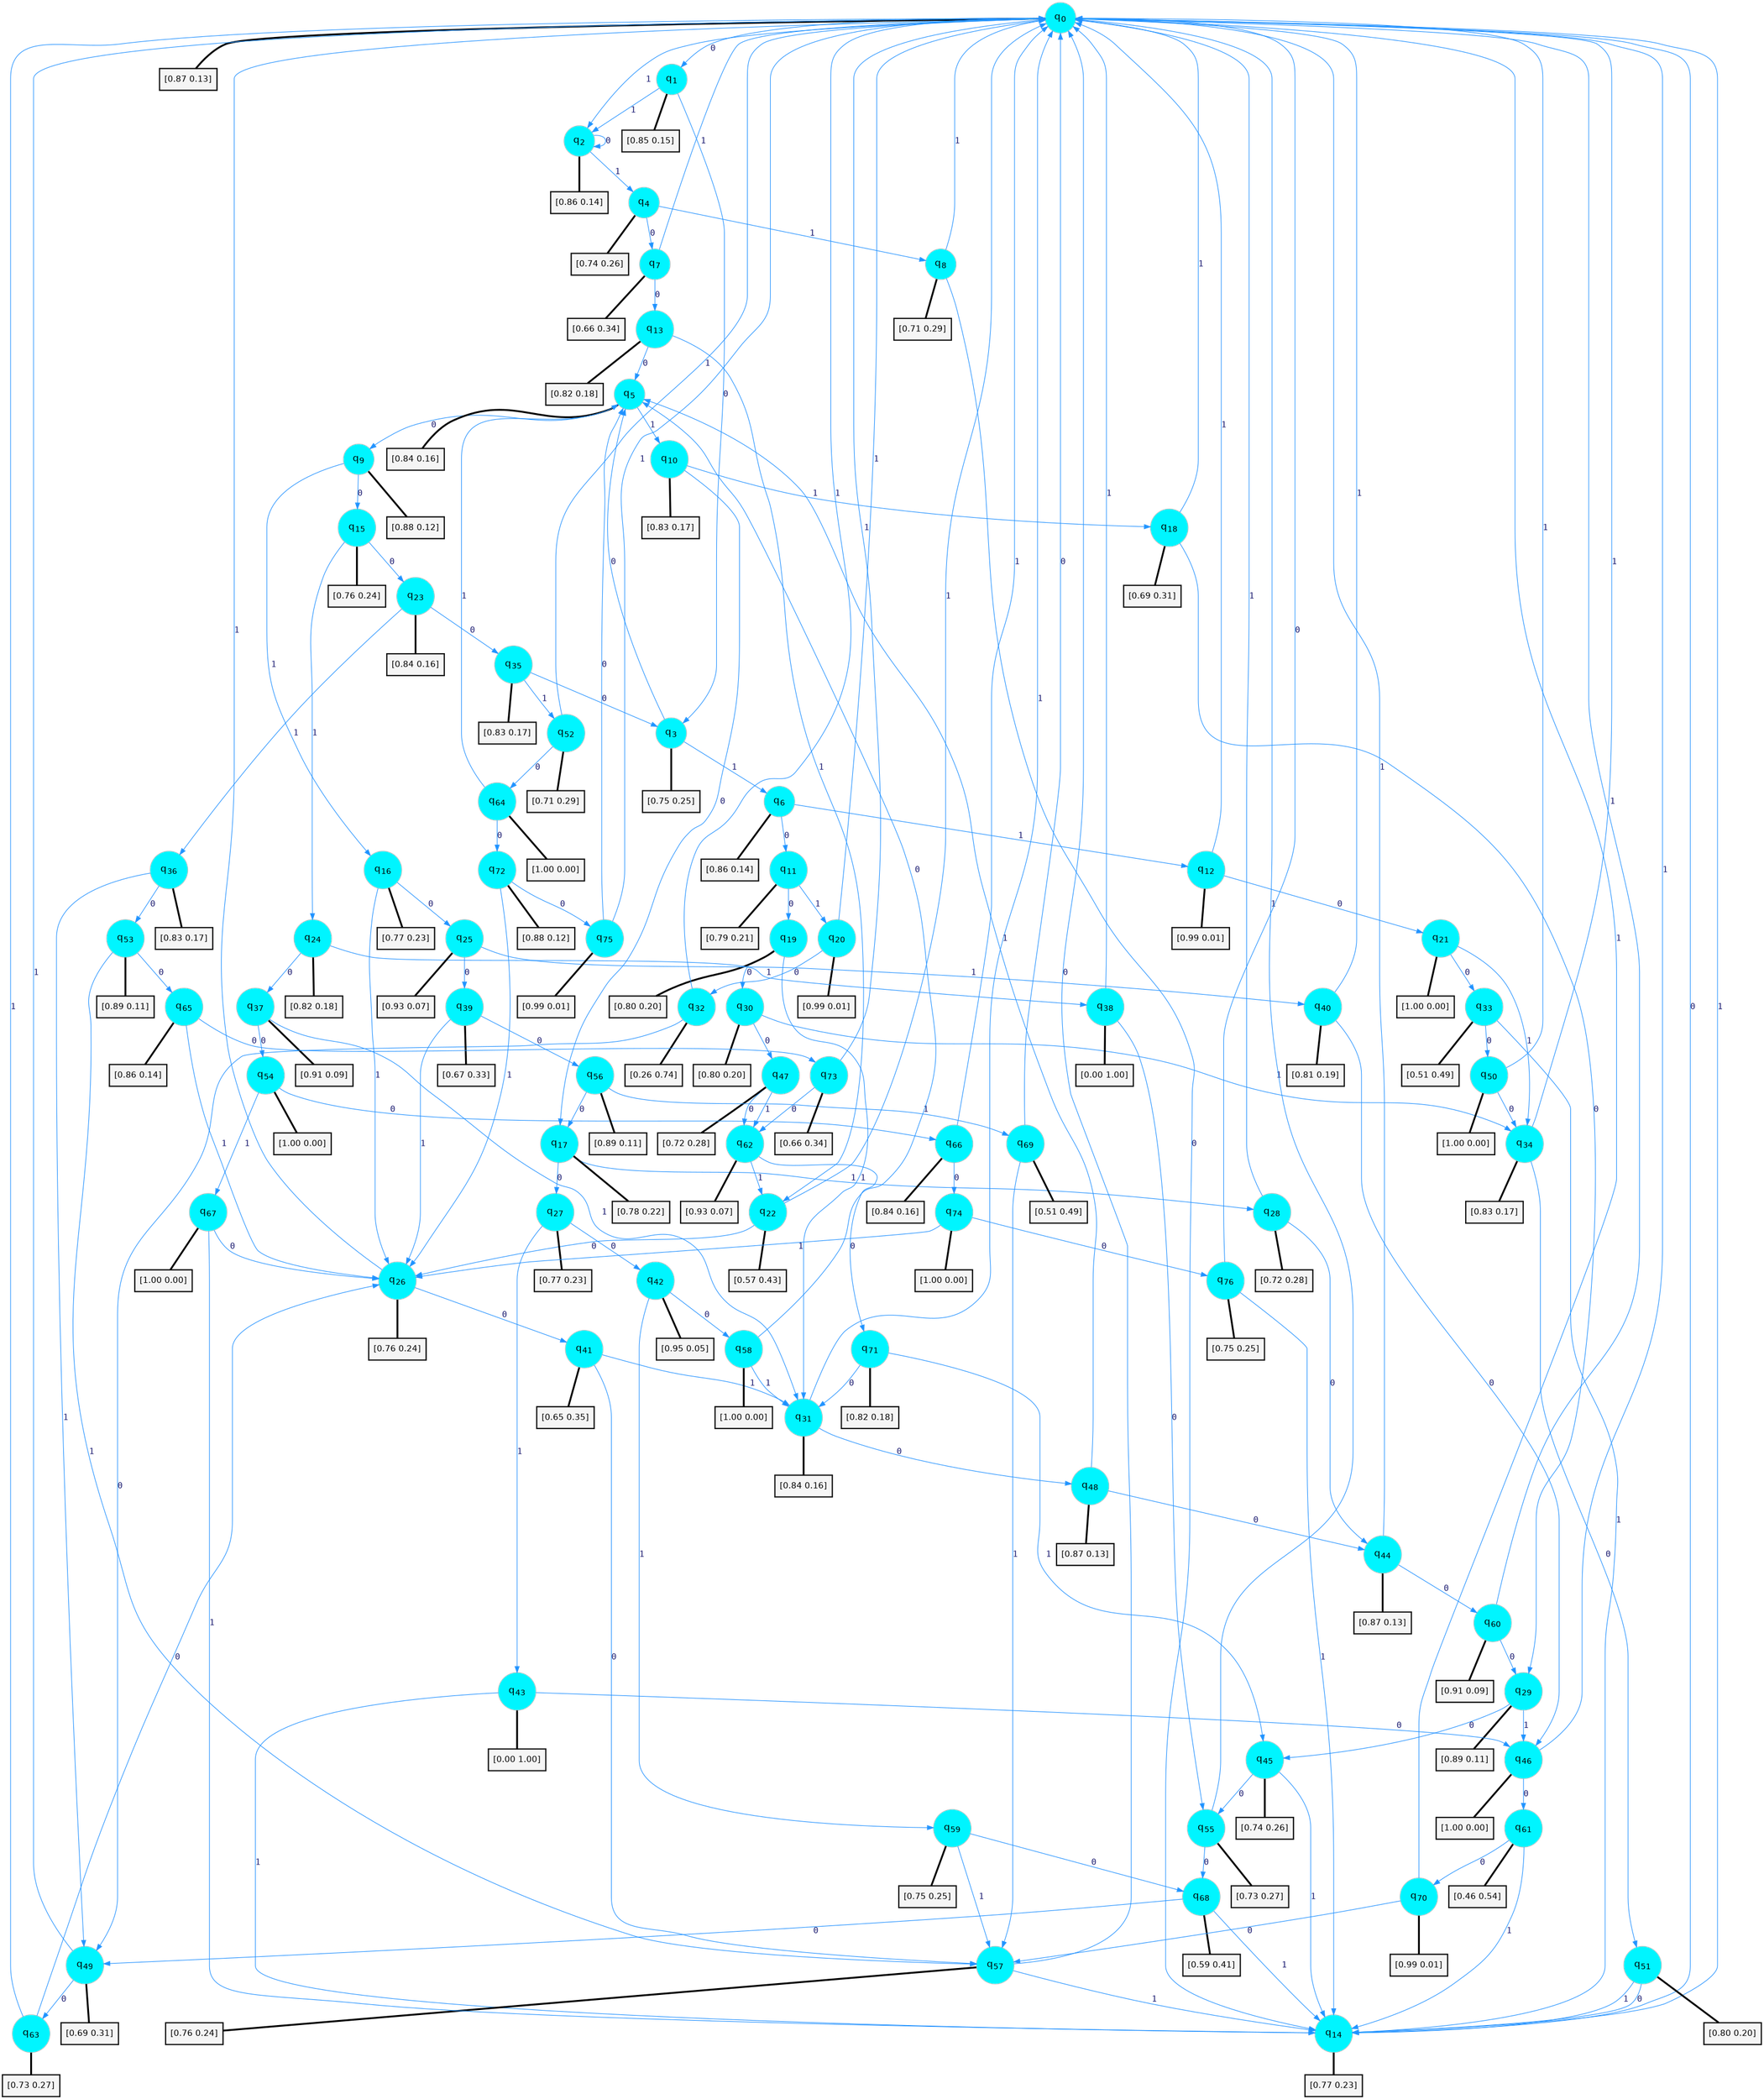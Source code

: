 digraph G {
graph [
bgcolor=transparent, dpi=300, rankdir=TD, size="40,25"];
node [
color=gray, fillcolor=turquoise1, fontcolor=black, fontname=Helvetica, fontsize=16, fontweight=bold, shape=circle, style=filled];
edge [
arrowsize=1, color=dodgerblue1, fontcolor=midnightblue, fontname=courier, fontweight=bold, penwidth=1, style=solid, weight=20];
0[label=<q<SUB>0</SUB>>];
1[label=<q<SUB>1</SUB>>];
2[label=<q<SUB>2</SUB>>];
3[label=<q<SUB>3</SUB>>];
4[label=<q<SUB>4</SUB>>];
5[label=<q<SUB>5</SUB>>];
6[label=<q<SUB>6</SUB>>];
7[label=<q<SUB>7</SUB>>];
8[label=<q<SUB>8</SUB>>];
9[label=<q<SUB>9</SUB>>];
10[label=<q<SUB>10</SUB>>];
11[label=<q<SUB>11</SUB>>];
12[label=<q<SUB>12</SUB>>];
13[label=<q<SUB>13</SUB>>];
14[label=<q<SUB>14</SUB>>];
15[label=<q<SUB>15</SUB>>];
16[label=<q<SUB>16</SUB>>];
17[label=<q<SUB>17</SUB>>];
18[label=<q<SUB>18</SUB>>];
19[label=<q<SUB>19</SUB>>];
20[label=<q<SUB>20</SUB>>];
21[label=<q<SUB>21</SUB>>];
22[label=<q<SUB>22</SUB>>];
23[label=<q<SUB>23</SUB>>];
24[label=<q<SUB>24</SUB>>];
25[label=<q<SUB>25</SUB>>];
26[label=<q<SUB>26</SUB>>];
27[label=<q<SUB>27</SUB>>];
28[label=<q<SUB>28</SUB>>];
29[label=<q<SUB>29</SUB>>];
30[label=<q<SUB>30</SUB>>];
31[label=<q<SUB>31</SUB>>];
32[label=<q<SUB>32</SUB>>];
33[label=<q<SUB>33</SUB>>];
34[label=<q<SUB>34</SUB>>];
35[label=<q<SUB>35</SUB>>];
36[label=<q<SUB>36</SUB>>];
37[label=<q<SUB>37</SUB>>];
38[label=<q<SUB>38</SUB>>];
39[label=<q<SUB>39</SUB>>];
40[label=<q<SUB>40</SUB>>];
41[label=<q<SUB>41</SUB>>];
42[label=<q<SUB>42</SUB>>];
43[label=<q<SUB>43</SUB>>];
44[label=<q<SUB>44</SUB>>];
45[label=<q<SUB>45</SUB>>];
46[label=<q<SUB>46</SUB>>];
47[label=<q<SUB>47</SUB>>];
48[label=<q<SUB>48</SUB>>];
49[label=<q<SUB>49</SUB>>];
50[label=<q<SUB>50</SUB>>];
51[label=<q<SUB>51</SUB>>];
52[label=<q<SUB>52</SUB>>];
53[label=<q<SUB>53</SUB>>];
54[label=<q<SUB>54</SUB>>];
55[label=<q<SUB>55</SUB>>];
56[label=<q<SUB>56</SUB>>];
57[label=<q<SUB>57</SUB>>];
58[label=<q<SUB>58</SUB>>];
59[label=<q<SUB>59</SUB>>];
60[label=<q<SUB>60</SUB>>];
61[label=<q<SUB>61</SUB>>];
62[label=<q<SUB>62</SUB>>];
63[label=<q<SUB>63</SUB>>];
64[label=<q<SUB>64</SUB>>];
65[label=<q<SUB>65</SUB>>];
66[label=<q<SUB>66</SUB>>];
67[label=<q<SUB>67</SUB>>];
68[label=<q<SUB>68</SUB>>];
69[label=<q<SUB>69</SUB>>];
70[label=<q<SUB>70</SUB>>];
71[label=<q<SUB>71</SUB>>];
72[label=<q<SUB>72</SUB>>];
73[label=<q<SUB>73</SUB>>];
74[label=<q<SUB>74</SUB>>];
75[label=<q<SUB>75</SUB>>];
76[label=<q<SUB>76</SUB>>];
77[label="[0.87 0.13]", shape=box,fontcolor=black, fontname=Helvetica, fontsize=14, penwidth=2, fillcolor=whitesmoke,color=black];
78[label="[0.85 0.15]", shape=box,fontcolor=black, fontname=Helvetica, fontsize=14, penwidth=2, fillcolor=whitesmoke,color=black];
79[label="[0.86 0.14]", shape=box,fontcolor=black, fontname=Helvetica, fontsize=14, penwidth=2, fillcolor=whitesmoke,color=black];
80[label="[0.75 0.25]", shape=box,fontcolor=black, fontname=Helvetica, fontsize=14, penwidth=2, fillcolor=whitesmoke,color=black];
81[label="[0.74 0.26]", shape=box,fontcolor=black, fontname=Helvetica, fontsize=14, penwidth=2, fillcolor=whitesmoke,color=black];
82[label="[0.84 0.16]", shape=box,fontcolor=black, fontname=Helvetica, fontsize=14, penwidth=2, fillcolor=whitesmoke,color=black];
83[label="[0.86 0.14]", shape=box,fontcolor=black, fontname=Helvetica, fontsize=14, penwidth=2, fillcolor=whitesmoke,color=black];
84[label="[0.66 0.34]", shape=box,fontcolor=black, fontname=Helvetica, fontsize=14, penwidth=2, fillcolor=whitesmoke,color=black];
85[label="[0.71 0.29]", shape=box,fontcolor=black, fontname=Helvetica, fontsize=14, penwidth=2, fillcolor=whitesmoke,color=black];
86[label="[0.88 0.12]", shape=box,fontcolor=black, fontname=Helvetica, fontsize=14, penwidth=2, fillcolor=whitesmoke,color=black];
87[label="[0.83 0.17]", shape=box,fontcolor=black, fontname=Helvetica, fontsize=14, penwidth=2, fillcolor=whitesmoke,color=black];
88[label="[0.79 0.21]", shape=box,fontcolor=black, fontname=Helvetica, fontsize=14, penwidth=2, fillcolor=whitesmoke,color=black];
89[label="[0.99 0.01]", shape=box,fontcolor=black, fontname=Helvetica, fontsize=14, penwidth=2, fillcolor=whitesmoke,color=black];
90[label="[0.82 0.18]", shape=box,fontcolor=black, fontname=Helvetica, fontsize=14, penwidth=2, fillcolor=whitesmoke,color=black];
91[label="[0.77 0.23]", shape=box,fontcolor=black, fontname=Helvetica, fontsize=14, penwidth=2, fillcolor=whitesmoke,color=black];
92[label="[0.76 0.24]", shape=box,fontcolor=black, fontname=Helvetica, fontsize=14, penwidth=2, fillcolor=whitesmoke,color=black];
93[label="[0.77 0.23]", shape=box,fontcolor=black, fontname=Helvetica, fontsize=14, penwidth=2, fillcolor=whitesmoke,color=black];
94[label="[0.78 0.22]", shape=box,fontcolor=black, fontname=Helvetica, fontsize=14, penwidth=2, fillcolor=whitesmoke,color=black];
95[label="[0.69 0.31]", shape=box,fontcolor=black, fontname=Helvetica, fontsize=14, penwidth=2, fillcolor=whitesmoke,color=black];
96[label="[0.80 0.20]", shape=box,fontcolor=black, fontname=Helvetica, fontsize=14, penwidth=2, fillcolor=whitesmoke,color=black];
97[label="[0.99 0.01]", shape=box,fontcolor=black, fontname=Helvetica, fontsize=14, penwidth=2, fillcolor=whitesmoke,color=black];
98[label="[1.00 0.00]", shape=box,fontcolor=black, fontname=Helvetica, fontsize=14, penwidth=2, fillcolor=whitesmoke,color=black];
99[label="[0.57 0.43]", shape=box,fontcolor=black, fontname=Helvetica, fontsize=14, penwidth=2, fillcolor=whitesmoke,color=black];
100[label="[0.84 0.16]", shape=box,fontcolor=black, fontname=Helvetica, fontsize=14, penwidth=2, fillcolor=whitesmoke,color=black];
101[label="[0.82 0.18]", shape=box,fontcolor=black, fontname=Helvetica, fontsize=14, penwidth=2, fillcolor=whitesmoke,color=black];
102[label="[0.93 0.07]", shape=box,fontcolor=black, fontname=Helvetica, fontsize=14, penwidth=2, fillcolor=whitesmoke,color=black];
103[label="[0.76 0.24]", shape=box,fontcolor=black, fontname=Helvetica, fontsize=14, penwidth=2, fillcolor=whitesmoke,color=black];
104[label="[0.77 0.23]", shape=box,fontcolor=black, fontname=Helvetica, fontsize=14, penwidth=2, fillcolor=whitesmoke,color=black];
105[label="[0.72 0.28]", shape=box,fontcolor=black, fontname=Helvetica, fontsize=14, penwidth=2, fillcolor=whitesmoke,color=black];
106[label="[0.89 0.11]", shape=box,fontcolor=black, fontname=Helvetica, fontsize=14, penwidth=2, fillcolor=whitesmoke,color=black];
107[label="[0.80 0.20]", shape=box,fontcolor=black, fontname=Helvetica, fontsize=14, penwidth=2, fillcolor=whitesmoke,color=black];
108[label="[0.84 0.16]", shape=box,fontcolor=black, fontname=Helvetica, fontsize=14, penwidth=2, fillcolor=whitesmoke,color=black];
109[label="[0.26 0.74]", shape=box,fontcolor=black, fontname=Helvetica, fontsize=14, penwidth=2, fillcolor=whitesmoke,color=black];
110[label="[0.51 0.49]", shape=box,fontcolor=black, fontname=Helvetica, fontsize=14, penwidth=2, fillcolor=whitesmoke,color=black];
111[label="[0.83 0.17]", shape=box,fontcolor=black, fontname=Helvetica, fontsize=14, penwidth=2, fillcolor=whitesmoke,color=black];
112[label="[0.83 0.17]", shape=box,fontcolor=black, fontname=Helvetica, fontsize=14, penwidth=2, fillcolor=whitesmoke,color=black];
113[label="[0.83 0.17]", shape=box,fontcolor=black, fontname=Helvetica, fontsize=14, penwidth=2, fillcolor=whitesmoke,color=black];
114[label="[0.91 0.09]", shape=box,fontcolor=black, fontname=Helvetica, fontsize=14, penwidth=2, fillcolor=whitesmoke,color=black];
115[label="[0.00 1.00]", shape=box,fontcolor=black, fontname=Helvetica, fontsize=14, penwidth=2, fillcolor=whitesmoke,color=black];
116[label="[0.67 0.33]", shape=box,fontcolor=black, fontname=Helvetica, fontsize=14, penwidth=2, fillcolor=whitesmoke,color=black];
117[label="[0.81 0.19]", shape=box,fontcolor=black, fontname=Helvetica, fontsize=14, penwidth=2, fillcolor=whitesmoke,color=black];
118[label="[0.65 0.35]", shape=box,fontcolor=black, fontname=Helvetica, fontsize=14, penwidth=2, fillcolor=whitesmoke,color=black];
119[label="[0.95 0.05]", shape=box,fontcolor=black, fontname=Helvetica, fontsize=14, penwidth=2, fillcolor=whitesmoke,color=black];
120[label="[0.00 1.00]", shape=box,fontcolor=black, fontname=Helvetica, fontsize=14, penwidth=2, fillcolor=whitesmoke,color=black];
121[label="[0.87 0.13]", shape=box,fontcolor=black, fontname=Helvetica, fontsize=14, penwidth=2, fillcolor=whitesmoke,color=black];
122[label="[0.74 0.26]", shape=box,fontcolor=black, fontname=Helvetica, fontsize=14, penwidth=2, fillcolor=whitesmoke,color=black];
123[label="[1.00 0.00]", shape=box,fontcolor=black, fontname=Helvetica, fontsize=14, penwidth=2, fillcolor=whitesmoke,color=black];
124[label="[0.72 0.28]", shape=box,fontcolor=black, fontname=Helvetica, fontsize=14, penwidth=2, fillcolor=whitesmoke,color=black];
125[label="[0.87 0.13]", shape=box,fontcolor=black, fontname=Helvetica, fontsize=14, penwidth=2, fillcolor=whitesmoke,color=black];
126[label="[0.69 0.31]", shape=box,fontcolor=black, fontname=Helvetica, fontsize=14, penwidth=2, fillcolor=whitesmoke,color=black];
127[label="[1.00 0.00]", shape=box,fontcolor=black, fontname=Helvetica, fontsize=14, penwidth=2, fillcolor=whitesmoke,color=black];
128[label="[0.80 0.20]", shape=box,fontcolor=black, fontname=Helvetica, fontsize=14, penwidth=2, fillcolor=whitesmoke,color=black];
129[label="[0.71 0.29]", shape=box,fontcolor=black, fontname=Helvetica, fontsize=14, penwidth=2, fillcolor=whitesmoke,color=black];
130[label="[0.89 0.11]", shape=box,fontcolor=black, fontname=Helvetica, fontsize=14, penwidth=2, fillcolor=whitesmoke,color=black];
131[label="[1.00 0.00]", shape=box,fontcolor=black, fontname=Helvetica, fontsize=14, penwidth=2, fillcolor=whitesmoke,color=black];
132[label="[0.73 0.27]", shape=box,fontcolor=black, fontname=Helvetica, fontsize=14, penwidth=2, fillcolor=whitesmoke,color=black];
133[label="[0.89 0.11]", shape=box,fontcolor=black, fontname=Helvetica, fontsize=14, penwidth=2, fillcolor=whitesmoke,color=black];
134[label="[0.76 0.24]", shape=box,fontcolor=black, fontname=Helvetica, fontsize=14, penwidth=2, fillcolor=whitesmoke,color=black];
135[label="[1.00 0.00]", shape=box,fontcolor=black, fontname=Helvetica, fontsize=14, penwidth=2, fillcolor=whitesmoke,color=black];
136[label="[0.75 0.25]", shape=box,fontcolor=black, fontname=Helvetica, fontsize=14, penwidth=2, fillcolor=whitesmoke,color=black];
137[label="[0.91 0.09]", shape=box,fontcolor=black, fontname=Helvetica, fontsize=14, penwidth=2, fillcolor=whitesmoke,color=black];
138[label="[0.46 0.54]", shape=box,fontcolor=black, fontname=Helvetica, fontsize=14, penwidth=2, fillcolor=whitesmoke,color=black];
139[label="[0.93 0.07]", shape=box,fontcolor=black, fontname=Helvetica, fontsize=14, penwidth=2, fillcolor=whitesmoke,color=black];
140[label="[0.73 0.27]", shape=box,fontcolor=black, fontname=Helvetica, fontsize=14, penwidth=2, fillcolor=whitesmoke,color=black];
141[label="[1.00 0.00]", shape=box,fontcolor=black, fontname=Helvetica, fontsize=14, penwidth=2, fillcolor=whitesmoke,color=black];
142[label="[0.86 0.14]", shape=box,fontcolor=black, fontname=Helvetica, fontsize=14, penwidth=2, fillcolor=whitesmoke,color=black];
143[label="[0.84 0.16]", shape=box,fontcolor=black, fontname=Helvetica, fontsize=14, penwidth=2, fillcolor=whitesmoke,color=black];
144[label="[1.00 0.00]", shape=box,fontcolor=black, fontname=Helvetica, fontsize=14, penwidth=2, fillcolor=whitesmoke,color=black];
145[label="[0.59 0.41]", shape=box,fontcolor=black, fontname=Helvetica, fontsize=14, penwidth=2, fillcolor=whitesmoke,color=black];
146[label="[0.51 0.49]", shape=box,fontcolor=black, fontname=Helvetica, fontsize=14, penwidth=2, fillcolor=whitesmoke,color=black];
147[label="[0.99 0.01]", shape=box,fontcolor=black, fontname=Helvetica, fontsize=14, penwidth=2, fillcolor=whitesmoke,color=black];
148[label="[0.82 0.18]", shape=box,fontcolor=black, fontname=Helvetica, fontsize=14, penwidth=2, fillcolor=whitesmoke,color=black];
149[label="[0.88 0.12]", shape=box,fontcolor=black, fontname=Helvetica, fontsize=14, penwidth=2, fillcolor=whitesmoke,color=black];
150[label="[0.66 0.34]", shape=box,fontcolor=black, fontname=Helvetica, fontsize=14, penwidth=2, fillcolor=whitesmoke,color=black];
151[label="[1.00 0.00]", shape=box,fontcolor=black, fontname=Helvetica, fontsize=14, penwidth=2, fillcolor=whitesmoke,color=black];
152[label="[0.99 0.01]", shape=box,fontcolor=black, fontname=Helvetica, fontsize=14, penwidth=2, fillcolor=whitesmoke,color=black];
153[label="[0.75 0.25]", shape=box,fontcolor=black, fontname=Helvetica, fontsize=14, penwidth=2, fillcolor=whitesmoke,color=black];
0->1 [label=0];
0->2 [label=1];
0->77 [arrowhead=none, penwidth=3,color=black];
1->3 [label=0];
1->2 [label=1];
1->78 [arrowhead=none, penwidth=3,color=black];
2->2 [label=0];
2->4 [label=1];
2->79 [arrowhead=none, penwidth=3,color=black];
3->5 [label=0];
3->6 [label=1];
3->80 [arrowhead=none, penwidth=3,color=black];
4->7 [label=0];
4->8 [label=1];
4->81 [arrowhead=none, penwidth=3,color=black];
5->9 [label=0];
5->10 [label=1];
5->82 [arrowhead=none, penwidth=3,color=black];
6->11 [label=0];
6->12 [label=1];
6->83 [arrowhead=none, penwidth=3,color=black];
7->13 [label=0];
7->0 [label=1];
7->84 [arrowhead=none, penwidth=3,color=black];
8->14 [label=0];
8->0 [label=1];
8->85 [arrowhead=none, penwidth=3,color=black];
9->15 [label=0];
9->16 [label=1];
9->86 [arrowhead=none, penwidth=3,color=black];
10->17 [label=0];
10->18 [label=1];
10->87 [arrowhead=none, penwidth=3,color=black];
11->19 [label=0];
11->20 [label=1];
11->88 [arrowhead=none, penwidth=3,color=black];
12->21 [label=0];
12->0 [label=1];
12->89 [arrowhead=none, penwidth=3,color=black];
13->5 [label=0];
13->22 [label=1];
13->90 [arrowhead=none, penwidth=3,color=black];
14->0 [label=0];
14->0 [label=1];
14->91 [arrowhead=none, penwidth=3,color=black];
15->23 [label=0];
15->24 [label=1];
15->92 [arrowhead=none, penwidth=3,color=black];
16->25 [label=0];
16->26 [label=1];
16->93 [arrowhead=none, penwidth=3,color=black];
17->27 [label=0];
17->28 [label=1];
17->94 [arrowhead=none, penwidth=3,color=black];
18->29 [label=0];
18->0 [label=1];
18->95 [arrowhead=none, penwidth=3,color=black];
19->30 [label=0];
19->31 [label=1];
19->96 [arrowhead=none, penwidth=3,color=black];
20->32 [label=0];
20->0 [label=1];
20->97 [arrowhead=none, penwidth=3,color=black];
21->33 [label=0];
21->34 [label=1];
21->98 [arrowhead=none, penwidth=3,color=black];
22->26 [label=0];
22->0 [label=1];
22->99 [arrowhead=none, penwidth=3,color=black];
23->35 [label=0];
23->36 [label=1];
23->100 [arrowhead=none, penwidth=3,color=black];
24->37 [label=0];
24->38 [label=1];
24->101 [arrowhead=none, penwidth=3,color=black];
25->39 [label=0];
25->40 [label=1];
25->102 [arrowhead=none, penwidth=3,color=black];
26->41 [label=0];
26->0 [label=1];
26->103 [arrowhead=none, penwidth=3,color=black];
27->42 [label=0];
27->43 [label=1];
27->104 [arrowhead=none, penwidth=3,color=black];
28->44 [label=0];
28->0 [label=1];
28->105 [arrowhead=none, penwidth=3,color=black];
29->45 [label=0];
29->46 [label=1];
29->106 [arrowhead=none, penwidth=3,color=black];
30->47 [label=0];
30->34 [label=1];
30->107 [arrowhead=none, penwidth=3,color=black];
31->48 [label=0];
31->0 [label=1];
31->108 [arrowhead=none, penwidth=3,color=black];
32->49 [label=0];
32->0 [label=1];
32->109 [arrowhead=none, penwidth=3,color=black];
33->50 [label=0];
33->14 [label=1];
33->110 [arrowhead=none, penwidth=3,color=black];
34->51 [label=0];
34->0 [label=1];
34->111 [arrowhead=none, penwidth=3,color=black];
35->3 [label=0];
35->52 [label=1];
35->112 [arrowhead=none, penwidth=3,color=black];
36->53 [label=0];
36->49 [label=1];
36->113 [arrowhead=none, penwidth=3,color=black];
37->54 [label=0];
37->31 [label=1];
37->114 [arrowhead=none, penwidth=3,color=black];
38->55 [label=0];
38->0 [label=1];
38->115 [arrowhead=none, penwidth=3,color=black];
39->56 [label=0];
39->26 [label=1];
39->116 [arrowhead=none, penwidth=3,color=black];
40->46 [label=0];
40->0 [label=1];
40->117 [arrowhead=none, penwidth=3,color=black];
41->57 [label=0];
41->31 [label=1];
41->118 [arrowhead=none, penwidth=3,color=black];
42->58 [label=0];
42->59 [label=1];
42->119 [arrowhead=none, penwidth=3,color=black];
43->46 [label=0];
43->14 [label=1];
43->120 [arrowhead=none, penwidth=3,color=black];
44->60 [label=0];
44->0 [label=1];
44->121 [arrowhead=none, penwidth=3,color=black];
45->55 [label=0];
45->14 [label=1];
45->122 [arrowhead=none, penwidth=3,color=black];
46->61 [label=0];
46->0 [label=1];
46->123 [arrowhead=none, penwidth=3,color=black];
47->62 [label=0];
47->62 [label=1];
47->124 [arrowhead=none, penwidth=3,color=black];
48->44 [label=0];
48->5 [label=1];
48->125 [arrowhead=none, penwidth=3,color=black];
49->63 [label=0];
49->0 [label=1];
49->126 [arrowhead=none, penwidth=3,color=black];
50->34 [label=0];
50->0 [label=1];
50->127 [arrowhead=none, penwidth=3,color=black];
51->14 [label=0];
51->14 [label=1];
51->128 [arrowhead=none, penwidth=3,color=black];
52->64 [label=0];
52->0 [label=1];
52->129 [arrowhead=none, penwidth=3,color=black];
53->65 [label=0];
53->57 [label=1];
53->130 [arrowhead=none, penwidth=3,color=black];
54->66 [label=0];
54->67 [label=1];
54->131 [arrowhead=none, penwidth=3,color=black];
55->68 [label=0];
55->0 [label=1];
55->132 [arrowhead=none, penwidth=3,color=black];
56->17 [label=0];
56->69 [label=1];
56->133 [arrowhead=none, penwidth=3,color=black];
57->0 [label=0];
57->14 [label=1];
57->134 [arrowhead=none, penwidth=3,color=black];
58->5 [label=0];
58->31 [label=1];
58->135 [arrowhead=none, penwidth=3,color=black];
59->68 [label=0];
59->57 [label=1];
59->136 [arrowhead=none, penwidth=3,color=black];
60->29 [label=0];
60->0 [label=1];
60->137 [arrowhead=none, penwidth=3,color=black];
61->70 [label=0];
61->14 [label=1];
61->138 [arrowhead=none, penwidth=3,color=black];
62->71 [label=0];
62->22 [label=1];
62->139 [arrowhead=none, penwidth=3,color=black];
63->26 [label=0];
63->0 [label=1];
63->140 [arrowhead=none, penwidth=3,color=black];
64->72 [label=0];
64->5 [label=1];
64->141 [arrowhead=none, penwidth=3,color=black];
65->73 [label=0];
65->26 [label=1];
65->142 [arrowhead=none, penwidth=3,color=black];
66->74 [label=0];
66->0 [label=1];
66->143 [arrowhead=none, penwidth=3,color=black];
67->26 [label=0];
67->14 [label=1];
67->144 [arrowhead=none, penwidth=3,color=black];
68->49 [label=0];
68->14 [label=1];
68->145 [arrowhead=none, penwidth=3,color=black];
69->0 [label=0];
69->57 [label=1];
69->146 [arrowhead=none, penwidth=3,color=black];
70->57 [label=0];
70->0 [label=1];
70->147 [arrowhead=none, penwidth=3,color=black];
71->31 [label=0];
71->45 [label=1];
71->148 [arrowhead=none, penwidth=3,color=black];
72->75 [label=0];
72->26 [label=1];
72->149 [arrowhead=none, penwidth=3,color=black];
73->62 [label=0];
73->0 [label=1];
73->150 [arrowhead=none, penwidth=3,color=black];
74->76 [label=0];
74->26 [label=1];
74->151 [arrowhead=none, penwidth=3,color=black];
75->5 [label=0];
75->0 [label=1];
75->152 [arrowhead=none, penwidth=3,color=black];
76->0 [label=0];
76->14 [label=1];
76->153 [arrowhead=none, penwidth=3,color=black];
}
